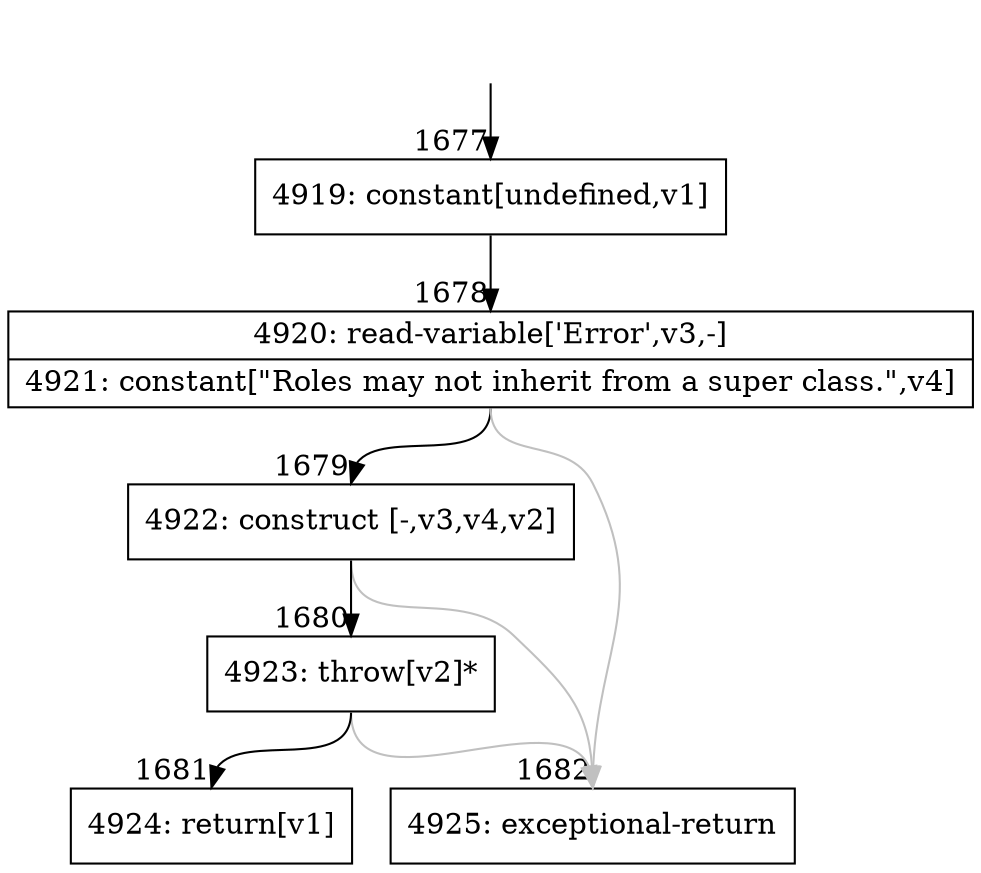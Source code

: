 digraph {
rankdir="TD"
BB_entry200[shape=none,label=""];
BB_entry200 -> BB1677 [tailport=s, headport=n, headlabel="    1677"]
BB1677 [shape=record label="{4919: constant[undefined,v1]}" ] 
BB1677 -> BB1678 [tailport=s, headport=n, headlabel="      1678"]
BB1678 [shape=record label="{4920: read-variable['Error',v3,-]|4921: constant[\"Roles may not inherit from a super class.\",v4]}" ] 
BB1678 -> BB1679 [tailport=s, headport=n, headlabel="      1679"]
BB1678 -> BB1682 [tailport=s, headport=n, color=gray, headlabel="      1682"]
BB1679 [shape=record label="{4922: construct [-,v3,v4,v2]}" ] 
BB1679 -> BB1680 [tailport=s, headport=n, headlabel="      1680"]
BB1679 -> BB1682 [tailport=s, headport=n, color=gray]
BB1680 [shape=record label="{4923: throw[v2]*}" ] 
BB1680 -> BB1681 [tailport=s, headport=n, headlabel="      1681"]
BB1680 -> BB1682 [tailport=s, headport=n, color=gray]
BB1681 [shape=record label="{4924: return[v1]}" ] 
BB1682 [shape=record label="{4925: exceptional-return}" ] 
//#$~ 1942
}
